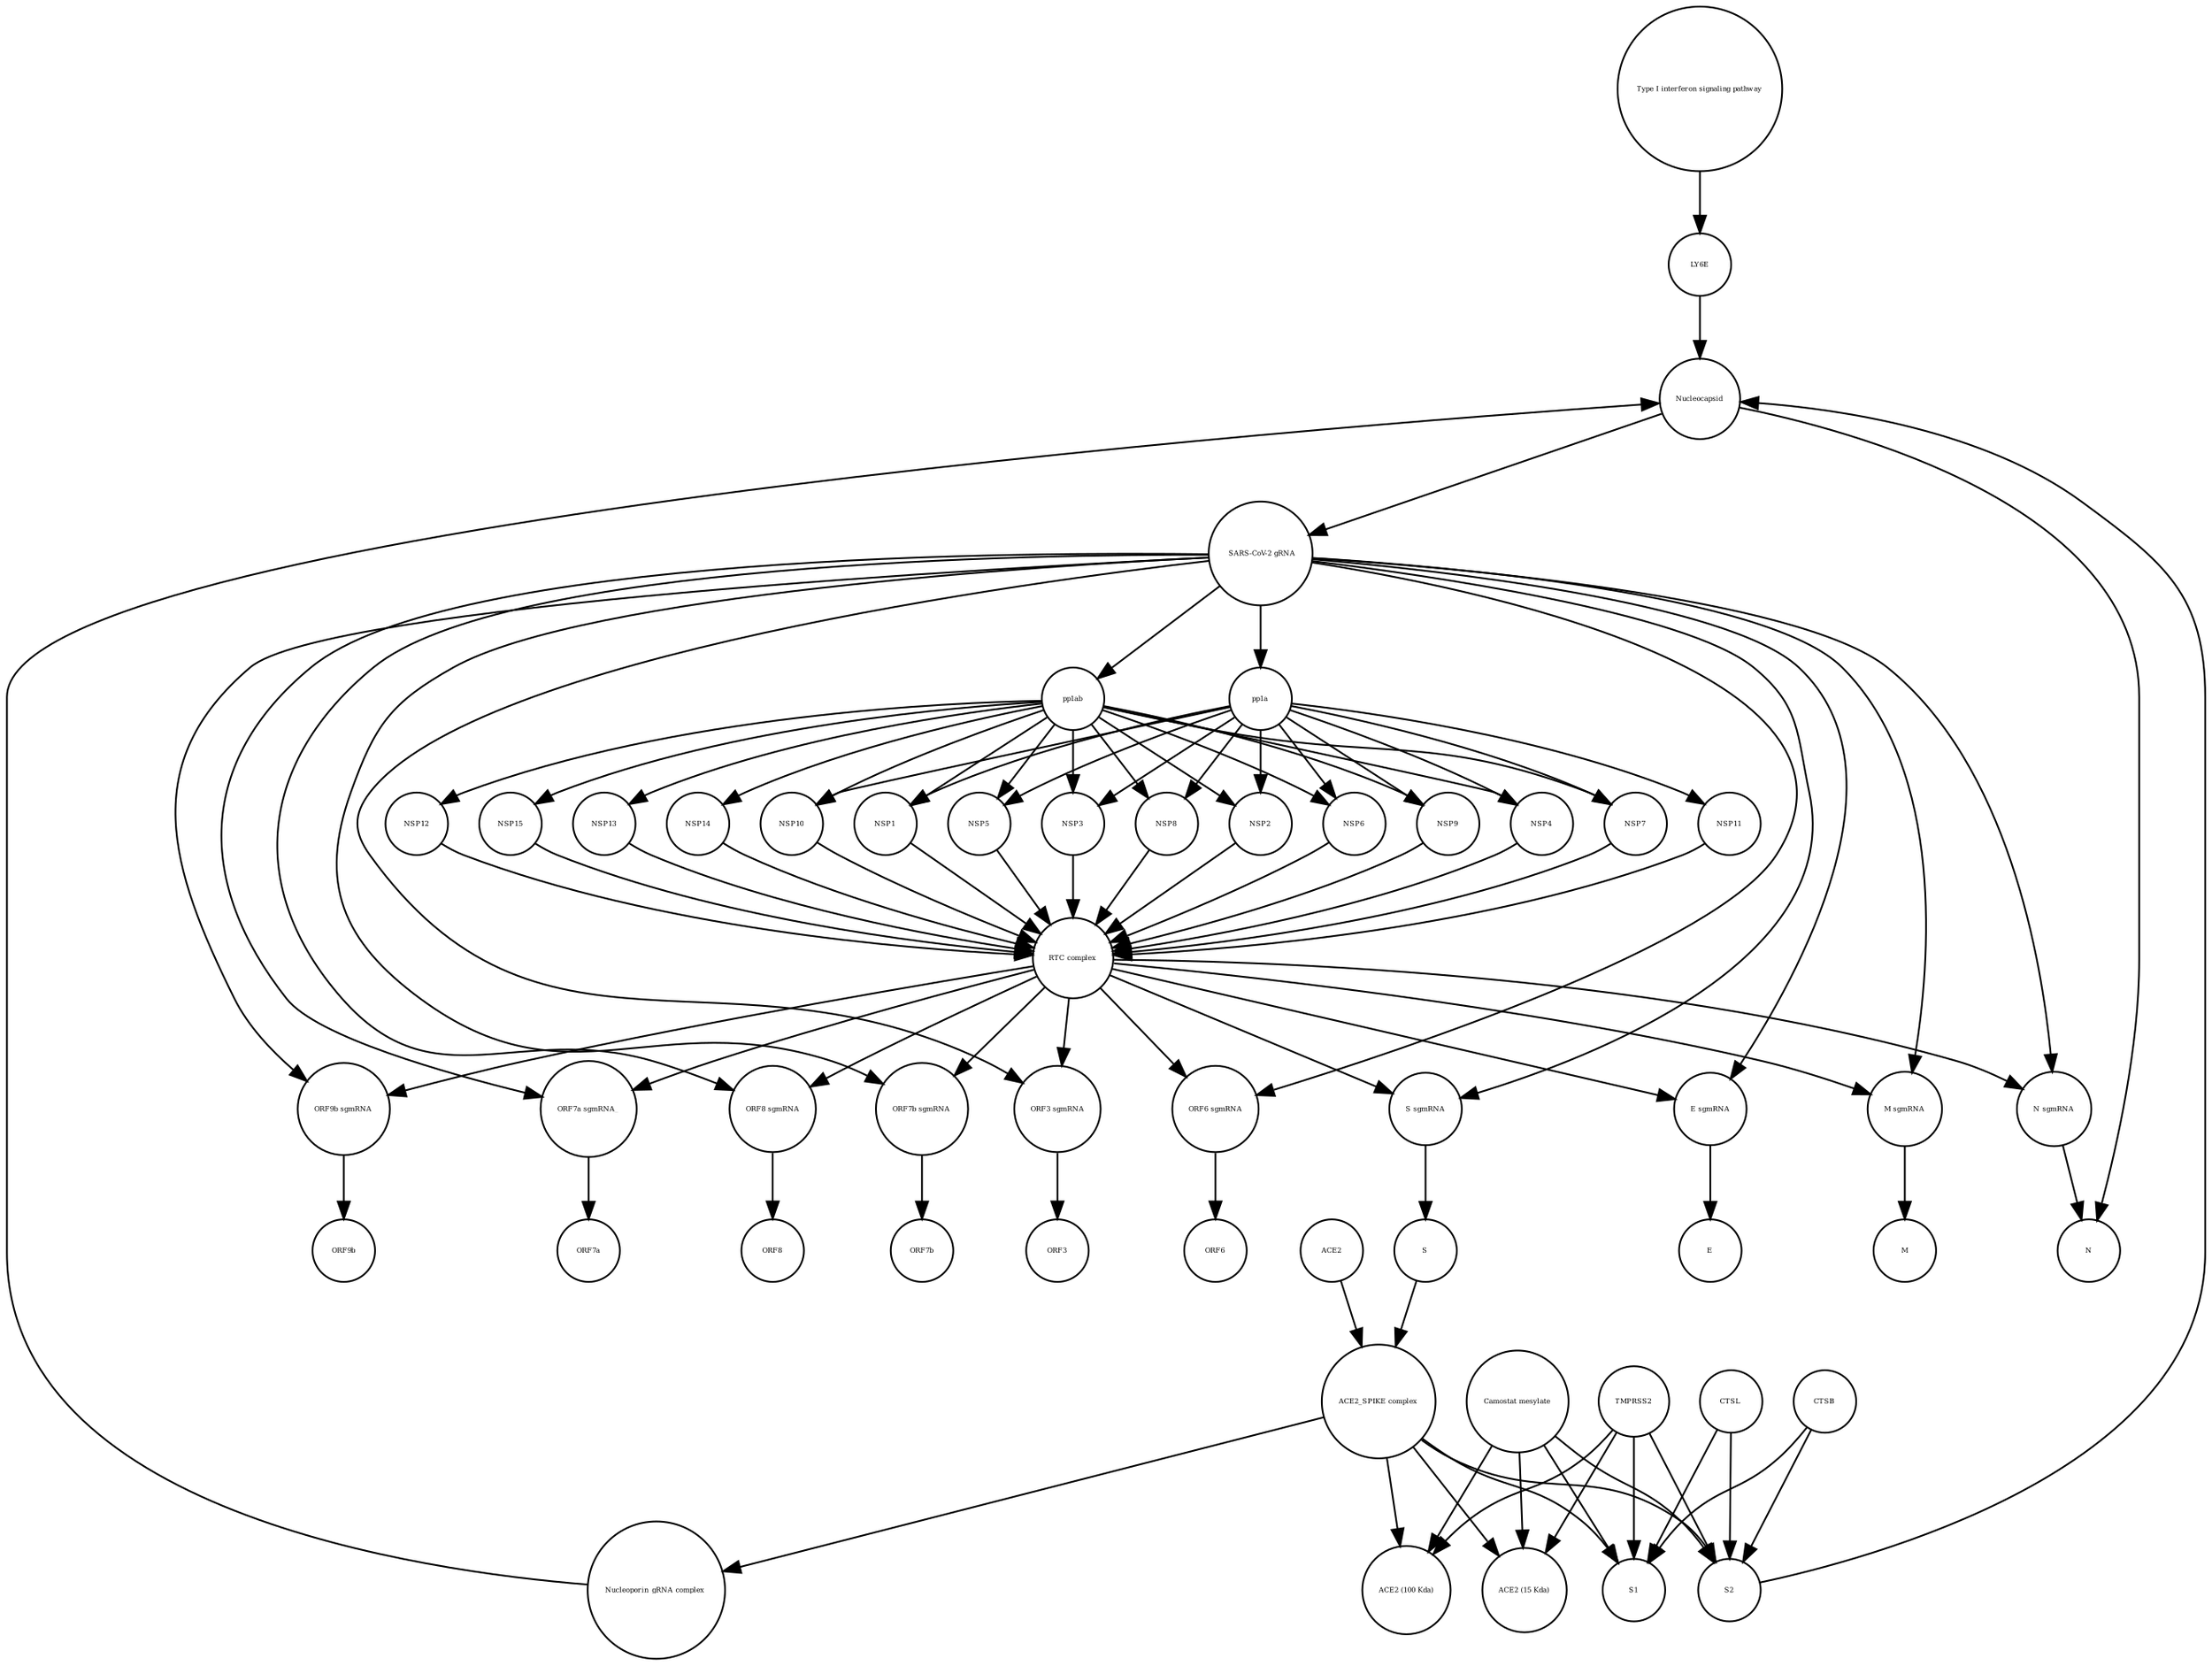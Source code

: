 strict digraph  {
"Type I interferon signaling pathway" [annotation="", bipartite=0, cls=phenotype, fontsize=4, label="Type I interferon signaling pathway", shape=circle];
LY6E [annotation="", bipartite=0, cls=macromolecule, fontsize=4, label=LY6E, shape=circle];
"Nucleoporin_gRNA complex " [annotation="", bipartite=0, cls=complex, fontsize=4, label="Nucleoporin_gRNA complex ", shape=circle];
NSP10 [annotation="", bipartite=0, cls=macromolecule, fontsize=4, label=NSP10, shape=circle];
TMPRSS2 [annotation="", bipartite=0, cls=macromolecule, fontsize=4, label=TMPRSS2, shape=circle];
"ORF3 sgmRNA" [annotation="", bipartite=0, cls="nucleic acid feature", fontsize=4, label="ORF3 sgmRNA", shape=circle];
NSP13 [annotation="", bipartite=0, cls=macromolecule, fontsize=4, label=NSP13, shape=circle];
"ORF6 sgmRNA" [annotation="", bipartite=0, cls="nucleic acid feature", fontsize=4, label="ORF6 sgmRNA", shape=circle];
"E sgmRNA" [annotation="", bipartite=0, cls="nucleic acid feature", fontsize=4, label="E sgmRNA", shape=circle];
NSP1 [annotation="", bipartite=0, cls=macromolecule, fontsize=4, label=NSP1, shape=circle];
NSP5 [annotation="", bipartite=0, cls=macromolecule, fontsize=4, label=NSP5, shape=circle];
NSP3 [annotation="", bipartite=0, cls=macromolecule, fontsize=4, label=NSP3, shape=circle];
S1 [annotation="", bipartite=0, cls=macromolecule, fontsize=4, label=S1, shape=circle];
"RTC complex" [annotation="", bipartite=0, cls=complex, fontsize=4, label="RTC complex", shape=circle];
"M sgmRNA" [annotation="", bipartite=0, cls="nucleic acid feature", fontsize=4, label="M sgmRNA", shape=circle];
" SARS-CoV-2 gRNA" [annotation="", bipartite=0, cls="nucleic acid feature", fontsize=4, label=" SARS-CoV-2 gRNA", shape=circle];
"ORF9b sgmRNA" [annotation="", bipartite=0, cls="nucleic acid feature", fontsize=4, label="ORF9b sgmRNA", shape=circle];
Nucleocapsid [annotation="", bipartite=0, cls=complex, fontsize=4, label=Nucleocapsid, shape=circle];
ORF6 [annotation="", bipartite=0, cls=macromolecule, fontsize=4, label=ORF6, shape=circle];
"N sgmRNA" [annotation="", bipartite=0, cls="nucleic acid feature", fontsize=4, label="N sgmRNA", shape=circle];
S [annotation="", bipartite=0, cls=macromolecule, fontsize=4, label=S, shape=circle];
M [annotation="", bipartite=0, cls=macromolecule, fontsize=4, label=M, shape=circle];
NSP8 [annotation="", bipartite=0, cls=macromolecule, fontsize=4, label=NSP8, shape=circle];
E [annotation="", bipartite=0, cls=macromolecule, fontsize=4, label=E, shape=circle];
NSP2 [annotation="", bipartite=0, cls=macromolecule, fontsize=4, label=NSP2, shape=circle];
"S sgmRNA" [annotation="", bipartite=0, cls="nucleic acid feature", fontsize=4, label="S sgmRNA", shape=circle];
ORF3 [annotation="", bipartite=0, cls=macromolecule, fontsize=4, label=ORF3, shape=circle];
NSP6 [annotation="", bipartite=0, cls=macromolecule, fontsize=4, label=NSP6, shape=circle];
"ORF7a sgmRNA_" [annotation="", bipartite=0, cls="nucleic acid feature", fontsize=4, label="ORF7a sgmRNA_", shape=circle];
ORF7a [annotation="", bipartite=0, cls=macromolecule, fontsize=4, label=ORF7a, shape=circle];
ORF9b [annotation="", bipartite=0, cls=macromolecule, fontsize=4, label=ORF9b, shape=circle];
CTSB [annotation="", bipartite=0, cls=macromolecule, fontsize=4, label=CTSB, shape=circle];
ACE2 [annotation="", bipartite=0, cls=macromolecule, fontsize=4, label=ACE2, shape=circle];
"ORF8 sgmRNA" [annotation="", bipartite=0, cls="nucleic acid feature", fontsize=4, label="ORF8 sgmRNA", shape=circle];
ORF8 [annotation="", bipartite=0, cls=macromolecule, fontsize=4, label=ORF8, shape=circle];
"ACE2 (15 Kda)" [annotation="", bipartite=0, cls=macromolecule, fontsize=4, label="ACE2 (15 Kda)", shape=circle];
NSP14 [annotation="", bipartite=0, cls=macromolecule, fontsize=4, label=NSP14, shape=circle];
NSP9 [annotation="", bipartite=0, cls=macromolecule, fontsize=4, label=NSP9, shape=circle];
ORF7b [annotation="", bipartite=0, cls=macromolecule, fontsize=4, label=ORF7b, shape=circle];
pp1ab [annotation="", bipartite=0, cls=macromolecule, fontsize=4, label=pp1ab, shape=circle];
NSP4 [annotation="", bipartite=0, cls=macromolecule, fontsize=4, label=NSP4, shape=circle];
NSP11 [annotation="", bipartite=0, cls=macromolecule, fontsize=4, label=NSP11, shape=circle];
CTSL [annotation="", bipartite=0, cls=macromolecule, fontsize=4, label=CTSL, shape=circle];
pp1a [annotation="", bipartite=0, cls=macromolecule, fontsize=4, label=pp1a, shape=circle];
"ORF7b sgmRNA" [annotation="", bipartite=0, cls="nucleic acid feature", fontsize=4, label="ORF7b sgmRNA", shape=circle];
"ACE2 (100 Kda)" [annotation="", bipartite=0, cls=macromolecule, fontsize=4, label="ACE2 (100 Kda)", shape=circle];
"ACE2_SPIKE complex" [annotation="", bipartite=0, cls=complex, fontsize=4, label="ACE2_SPIKE complex", shape=circle];
NSP12 [annotation="", bipartite=0, cls=macromolecule, fontsize=4, label=NSP12, shape=circle];
NSP7 [annotation="", bipartite=0, cls=macromolecule, fontsize=4, label=NSP7, shape=circle];
N [annotation="", bipartite=0, cls=macromolecule, fontsize=4, label=N, shape=circle];
NSP15 [annotation="", bipartite=0, cls=macromolecule, fontsize=4, label=NSP15, shape=circle];
S2 [annotation="", bipartite=0, cls=macromolecule, fontsize=4, label=S2, shape=circle];
"Camostat mesylate" [annotation="urn_miriam_pubchem.compound_2536", bipartite=0, cls="simple chemical", fontsize=4, label="Camostat mesylate", shape=circle];
"Type I interferon signaling pathway" -> LY6E  [annotation="", interaction_type=stimulation];
LY6E -> Nucleocapsid  [annotation="urn_miriam_doi_10.1101%2F2020.03.05.979260|urn_miriam_doi_10.1101%2F2020.04.02.021469", interaction_type=inhibition];
"Nucleoporin_gRNA complex " -> Nucleocapsid  [annotation="", interaction_type=production];
NSP10 -> "RTC complex"  [annotation="", interaction_type=production];
TMPRSS2 -> S2  [annotation="urn_miriam_pubmed_32142651|urn_miriam_pubmed_32094589|urn_miriam_pubmed_24227843", interaction_type=catalysis];
TMPRSS2 -> "ACE2 (15 Kda)"  [annotation="urn_miriam_pubmed_32142651|urn_miriam_pubmed_32094589|urn_miriam_pubmed_24227843", interaction_type=catalysis];
TMPRSS2 -> S1  [annotation="urn_miriam_pubmed_32142651|urn_miriam_pubmed_32094589|urn_miriam_pubmed_24227843", interaction_type=catalysis];
TMPRSS2 -> "ACE2 (100 Kda)"  [annotation="urn_miriam_pubmed_32142651|urn_miriam_pubmed_32094589|urn_miriam_pubmed_24227843", interaction_type=catalysis];
"ORF3 sgmRNA" -> ORF3  [annotation="", interaction_type=production];
NSP13 -> "RTC complex"  [annotation="", interaction_type=production];
"ORF6 sgmRNA" -> ORF6  [annotation="", interaction_type=production];
"E sgmRNA" -> E  [annotation="", interaction_type=production];
NSP1 -> "RTC complex"  [annotation="", interaction_type=production];
NSP5 -> "RTC complex"  [annotation="", interaction_type=production];
NSP3 -> "RTC complex"  [annotation="", interaction_type=production];
"RTC complex" -> "ORF7a sgmRNA_"  [annotation=urn_miriam_pubmed_31226023, interaction_type="necessary stimulation"];
"RTC complex" -> "ORF7b sgmRNA"  [annotation=urn_miriam_pubmed_31226023, interaction_type="necessary stimulation"];
"RTC complex" -> "ORF9b sgmRNA"  [annotation=urn_miriam_pubmed_31226023, interaction_type="necessary stimulation"];
"RTC complex" -> "ORF3 sgmRNA"  [annotation=urn_miriam_pubmed_31226023, interaction_type="necessary stimulation"];
"RTC complex" -> "N sgmRNA"  [annotation=urn_miriam_pubmed_31226023, interaction_type="necessary stimulation"];
"RTC complex" -> "ORF6 sgmRNA"  [annotation=urn_miriam_pubmed_31226023, interaction_type="necessary stimulation"];
"RTC complex" -> "E sgmRNA"  [annotation=urn_miriam_pubmed_31226023, interaction_type="necessary stimulation"];
"RTC complex" -> "ORF8 sgmRNA"  [annotation=urn_miriam_pubmed_31226023, interaction_type="necessary stimulation"];
"RTC complex" -> "M sgmRNA"  [annotation=urn_miriam_pubmed_31226023, interaction_type="necessary stimulation"];
"RTC complex" -> "S sgmRNA"  [annotation=urn_miriam_pubmed_31226023, interaction_type="necessary stimulation"];
"M sgmRNA" -> M  [annotation="", interaction_type=production];
" SARS-CoV-2 gRNA" -> pp1ab  [annotation="", interaction_type=production];
" SARS-CoV-2 gRNA" -> pp1a  [annotation="", interaction_type=production];
" SARS-CoV-2 gRNA" -> "ORF7a sgmRNA_"  [annotation="", interaction_type=production];
" SARS-CoV-2 gRNA" -> "ORF7b sgmRNA"  [annotation="", interaction_type=production];
" SARS-CoV-2 gRNA" -> "ORF9b sgmRNA"  [annotation="", interaction_type=production];
" SARS-CoV-2 gRNA" -> "ORF3 sgmRNA"  [annotation="", interaction_type=production];
" SARS-CoV-2 gRNA" -> "N sgmRNA"  [annotation="", interaction_type=production];
" SARS-CoV-2 gRNA" -> "ORF6 sgmRNA"  [annotation="", interaction_type=production];
" SARS-CoV-2 gRNA" -> "E sgmRNA"  [annotation="", interaction_type=production];
" SARS-CoV-2 gRNA" -> "ORF8 sgmRNA"  [annotation="", interaction_type=production];
" SARS-CoV-2 gRNA" -> "M sgmRNA"  [annotation="", interaction_type=production];
" SARS-CoV-2 gRNA" -> "S sgmRNA"  [annotation="", interaction_type=production];
"ORF9b sgmRNA" -> ORF9b  [annotation="", interaction_type=production];
Nucleocapsid -> " SARS-CoV-2 gRNA"  [annotation="", interaction_type=production];
Nucleocapsid -> N  [annotation="", interaction_type=production];
"N sgmRNA" -> N  [annotation="", interaction_type=production];
S -> "ACE2_SPIKE complex"  [annotation="", interaction_type=production];
NSP8 -> "RTC complex"  [annotation="", interaction_type=production];
NSP2 -> "RTC complex"  [annotation="", interaction_type=production];
"S sgmRNA" -> S  [annotation="", interaction_type=production];
NSP6 -> "RTC complex"  [annotation="", interaction_type=production];
"ORF7a sgmRNA_" -> ORF7a  [annotation="", interaction_type=production];
CTSB -> S2  [annotation=urn_miriam_pubmed_32142651, interaction_type=catalysis];
CTSB -> S1  [annotation=urn_miriam_pubmed_32142651, interaction_type=catalysis];
ACE2 -> "ACE2_SPIKE complex"  [annotation="", interaction_type=production];
"ORF8 sgmRNA" -> ORF8  [annotation="", interaction_type=production];
NSP14 -> "RTC complex"  [annotation="", interaction_type=production];
NSP9 -> "RTC complex"  [annotation="", interaction_type=production];
pp1ab -> NSP10  [annotation=urn_miriam_pubmed_31226023, interaction_type=catalysis];
pp1ab -> NSP13  [annotation=urn_miriam_pubmed_31226023, interaction_type=catalysis];
pp1ab -> NSP12  [annotation=urn_miriam_pubmed_31226023, interaction_type=catalysis];
pp1ab -> NSP7  [annotation=urn_miriam_pubmed_31226023, interaction_type=catalysis];
pp1ab -> NSP1  [annotation=urn_miriam_pubmed_31226023, interaction_type=catalysis];
pp1ab -> NSP5  [annotation=urn_miriam_pubmed_31226023, interaction_type=catalysis];
pp1ab -> NSP8  [annotation=urn_miriam_pubmed_31226023, interaction_type=catalysis];
pp1ab -> NSP14  [annotation=urn_miriam_pubmed_31226023, interaction_type=catalysis];
pp1ab -> NSP2  [annotation=urn_miriam_pubmed_31226023, interaction_type=catalysis];
pp1ab -> NSP3  [annotation=urn_miriam_pubmed_31226023, interaction_type=catalysis];
pp1ab -> NSP9  [annotation=urn_miriam_pubmed_31226023, interaction_type=catalysis];
pp1ab -> NSP15  [annotation=urn_miriam_pubmed_31226023, interaction_type=catalysis];
pp1ab -> NSP4  [annotation=urn_miriam_pubmed_31226023, interaction_type=catalysis];
pp1ab -> NSP6  [annotation=urn_miriam_pubmed_31226023, interaction_type=catalysis];
NSP4 -> "RTC complex"  [annotation="", interaction_type=production];
NSP11 -> "RTC complex"  [annotation="", interaction_type=production];
CTSL -> S2  [annotation=urn_miriam_pubmed_32142651, interaction_type=catalysis];
CTSL -> S1  [annotation=urn_miriam_pubmed_32142651, interaction_type=catalysis];
pp1a -> NSP10  [annotation=urn_miriam_pubmed_31226023, interaction_type=catalysis];
pp1a -> NSP7  [annotation=urn_miriam_pubmed_31226023, interaction_type=catalysis];
pp1a -> NSP1  [annotation=urn_miriam_pubmed_31226023, interaction_type=catalysis];
pp1a -> NSP5  [annotation=urn_miriam_pubmed_31226023, interaction_type=catalysis];
pp1a -> NSP8  [annotation=urn_miriam_pubmed_31226023, interaction_type=catalysis];
pp1a -> NSP2  [annotation=urn_miriam_pubmed_31226023, interaction_type=catalysis];
pp1a -> NSP3  [annotation=urn_miriam_pubmed_31226023, interaction_type=catalysis];
pp1a -> NSP9  [annotation=urn_miriam_pubmed_31226023, interaction_type=catalysis];
pp1a -> NSP4  [annotation=urn_miriam_pubmed_31226023, interaction_type=catalysis];
pp1a -> NSP11  [annotation=urn_miriam_pubmed_31226023, interaction_type=catalysis];
pp1a -> NSP6  [annotation=urn_miriam_pubmed_31226023, interaction_type=catalysis];
"ORF7b sgmRNA" -> ORF7b  [annotation="", interaction_type=production];
"ACE2_SPIKE complex" -> "Nucleoporin_gRNA complex "  [annotation="urn_miriam_pubmed_32142651|urn_miriam_pubmed_32094589", interaction_type=stimulation];
"ACE2_SPIKE complex" -> "ACE2 (100 Kda)"  [annotation="", interaction_type=production];
"ACE2_SPIKE complex" -> "ACE2 (15 Kda)"  [annotation="", interaction_type=production];
"ACE2_SPIKE complex" -> S1  [annotation="", interaction_type=production];
"ACE2_SPIKE complex" -> S2  [annotation="", interaction_type=production];
NSP12 -> "RTC complex"  [annotation="", interaction_type=production];
NSP7 -> "RTC complex"  [annotation="", interaction_type=production];
NSP15 -> "RTC complex"  [annotation="", interaction_type=production];
S2 -> Nucleocapsid  [annotation="urn_miriam_doi_10.1101%2F2020.03.05.979260|urn_miriam_doi_10.1101%2F2020.04.02.021469", interaction_type=stimulation];
"Camostat mesylate" -> S2  [annotation="urn_miriam_pubmed_32142651|urn_miriam_pubmed_32094589|urn_miriam_pubmed_24227843", interaction_type=inhibition];
"Camostat mesylate" -> "ACE2 (15 Kda)"  [annotation="urn_miriam_pubmed_32142651|urn_miriam_pubmed_32094589|urn_miriam_pubmed_24227843", interaction_type=inhibition];
"Camostat mesylate" -> S1  [annotation="urn_miriam_pubmed_32142651|urn_miriam_pubmed_32094589|urn_miriam_pubmed_24227843", interaction_type=inhibition];
"Camostat mesylate" -> "ACE2 (100 Kda)"  [annotation="urn_miriam_pubmed_32142651|urn_miriam_pubmed_32094589|urn_miriam_pubmed_24227843", interaction_type=inhibition];
}
